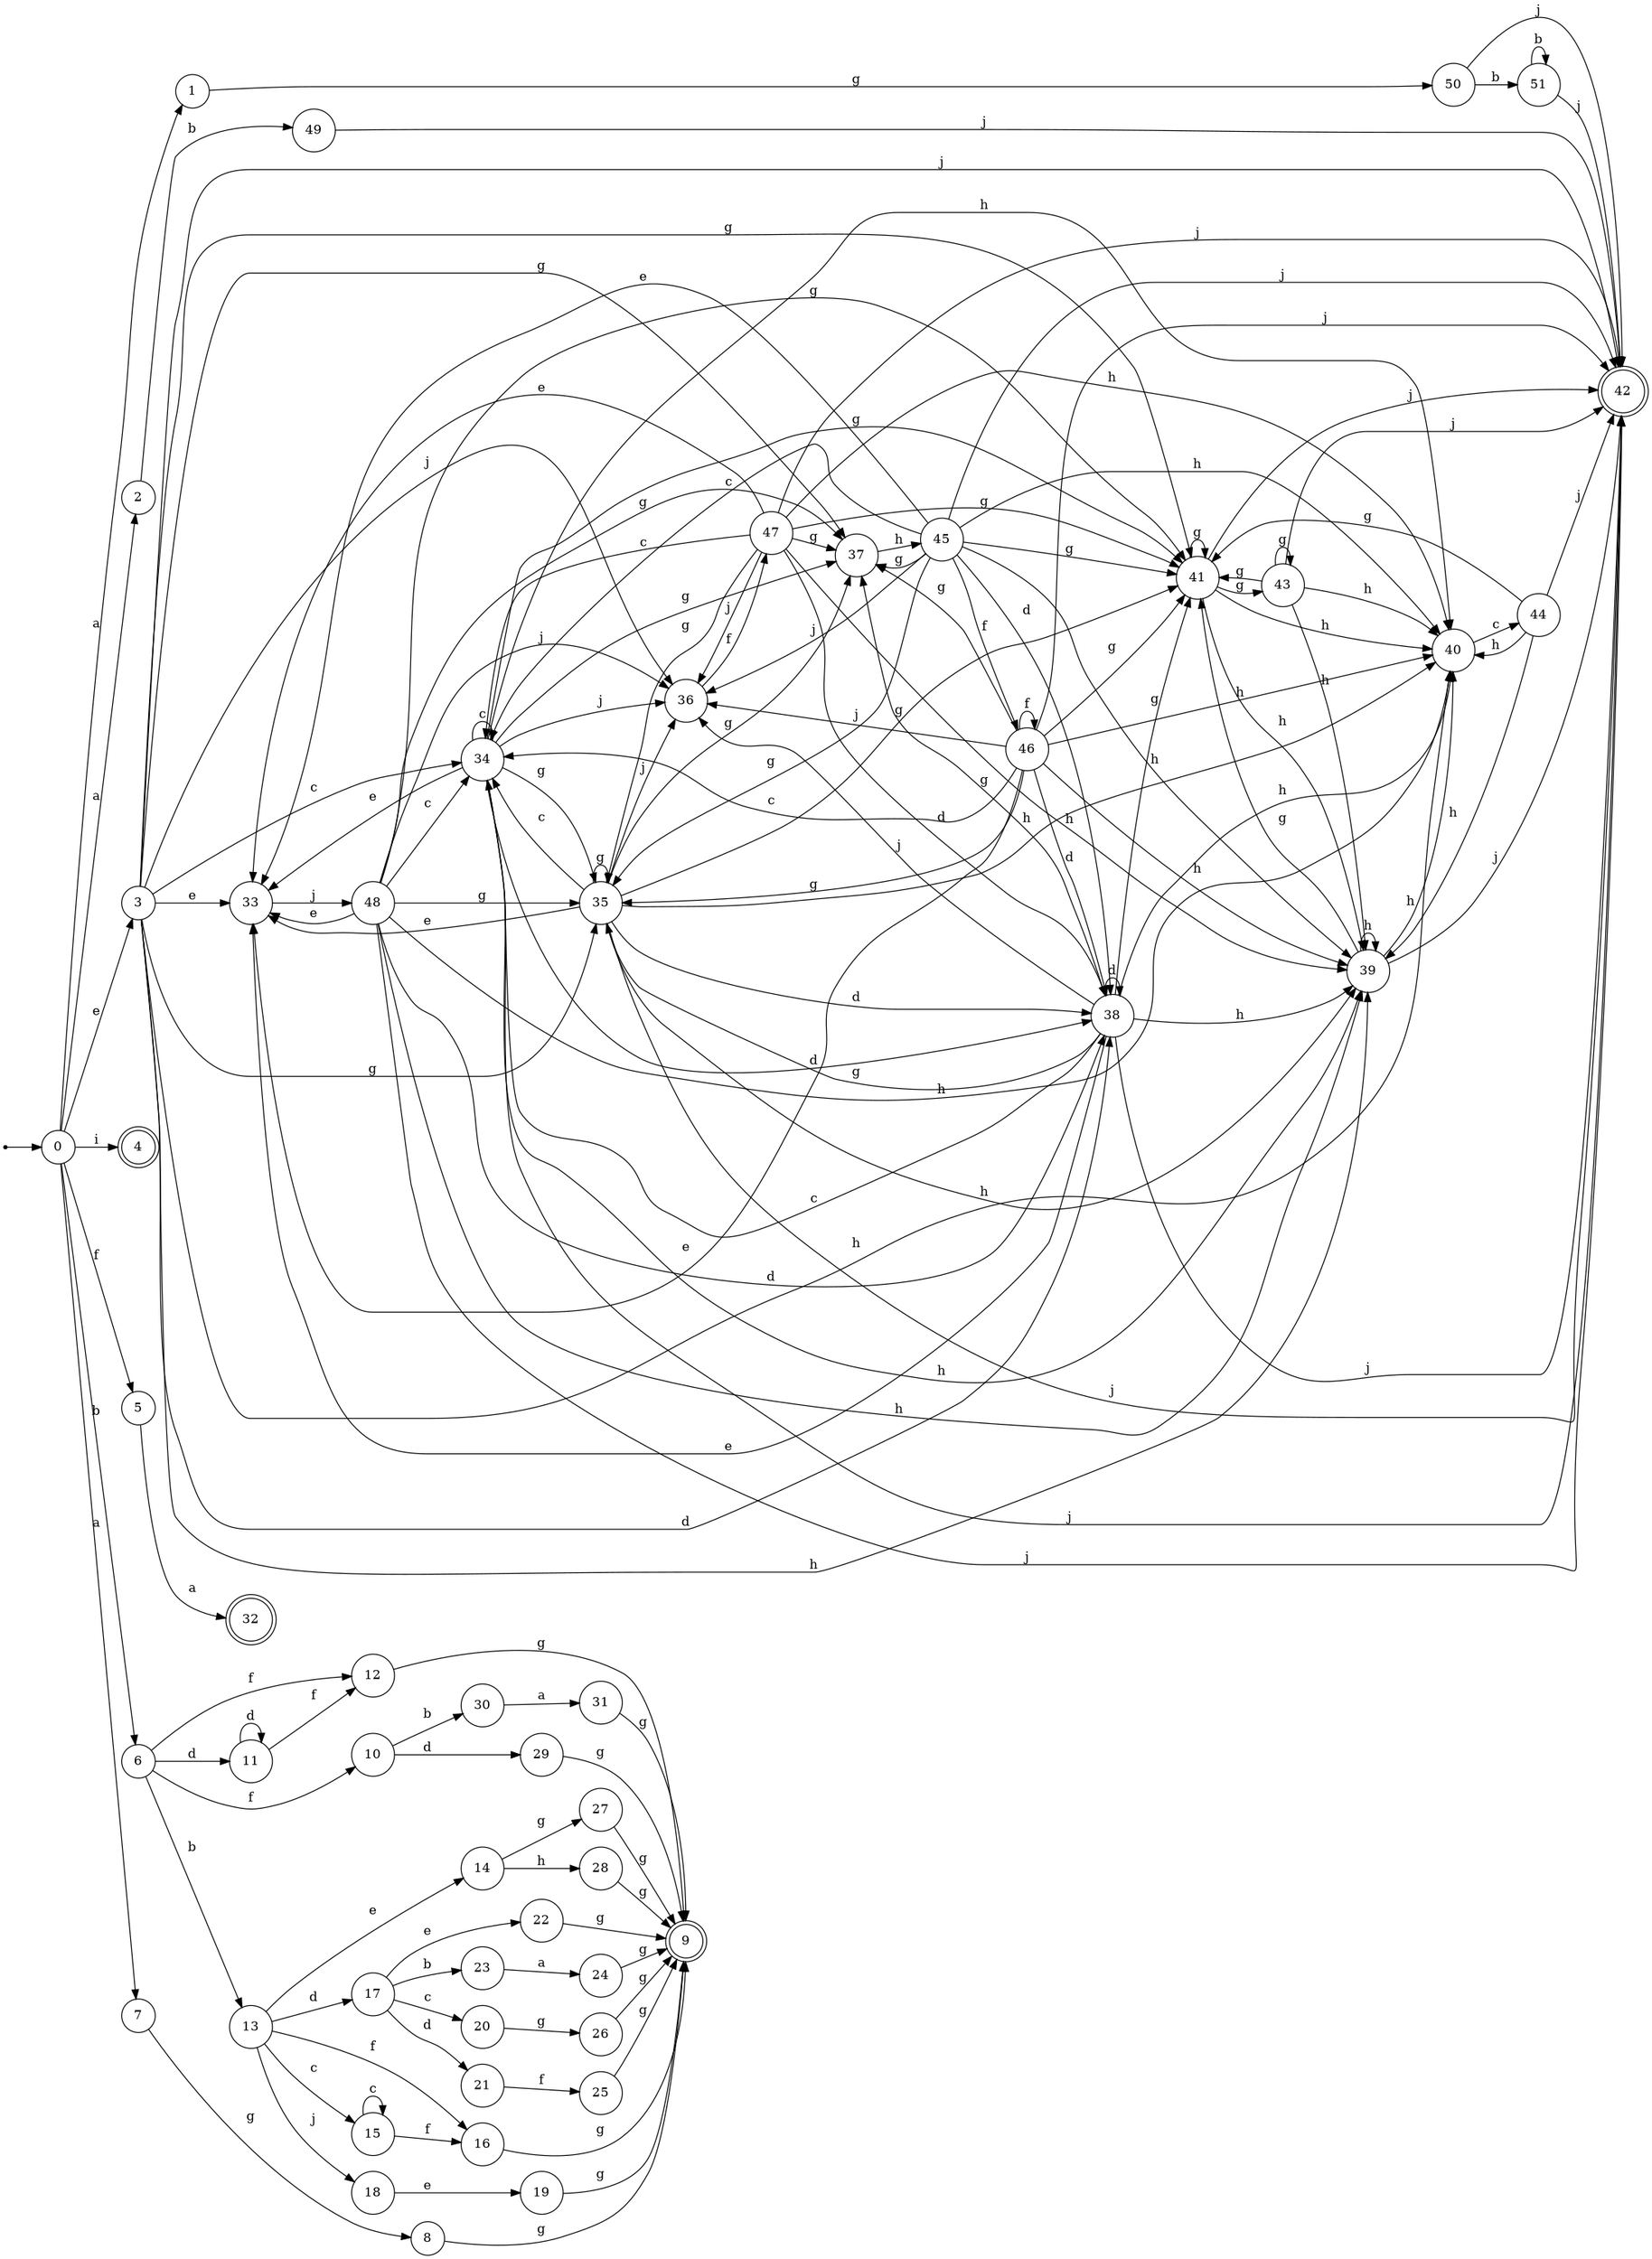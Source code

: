 digraph finite_state_machine {
rankdir=LR;
size="20,20";
node [shape = point]; "dummy0"
node [shape = circle]; "0";
"dummy0" -> "0";
node [shape = circle]; "1";
node [shape = circle]; "2";
node [shape = circle]; "3";
node [shape = doublecircle]; "4";node [shape = circle]; "5";
node [shape = circle]; "6";
node [shape = circle]; "7";
node [shape = circle]; "8";
node [shape = doublecircle]; "9";node [shape = circle]; "10";
node [shape = circle]; "11";
node [shape = circle]; "12";
node [shape = circle]; "13";
node [shape = circle]; "14";
node [shape = circle]; "15";
node [shape = circle]; "16";
node [shape = circle]; "17";
node [shape = circle]; "18";
node [shape = circle]; "19";
node [shape = circle]; "20";
node [shape = circle]; "21";
node [shape = circle]; "22";
node [shape = circle]; "23";
node [shape = circle]; "24";
node [shape = circle]; "25";
node [shape = circle]; "26";
node [shape = circle]; "27";
node [shape = circle]; "28";
node [shape = circle]; "29";
node [shape = circle]; "30";
node [shape = circle]; "31";
node [shape = doublecircle]; "32";node [shape = circle]; "33";
node [shape = circle]; "34";
node [shape = circle]; "35";
node [shape = circle]; "36";
node [shape = circle]; "37";
node [shape = circle]; "38";
node [shape = circle]; "39";
node [shape = circle]; "40";
node [shape = circle]; "41";
node [shape = doublecircle]; "42";node [shape = circle]; "43";
node [shape = circle]; "44";
node [shape = circle]; "45";
node [shape = circle]; "46";
node [shape = circle]; "47";
node [shape = circle]; "48";
node [shape = circle]; "49";
node [shape = circle]; "50";
node [shape = circle]; "51";
"0" -> "1" [label = "a"];
 "0" -> "2" [label = "a"];
 "0" -> "7" [label = "a"];
 "0" -> "3" [label = "e"];
 "0" -> "4" [label = "i"];
 "0" -> "5" [label = "f"];
 "0" -> "6" [label = "b"];
 "7" -> "8" [label = "g"];
 "8" -> "9" [label = "g"];
 "6" -> "10" [label = "f"];
 "6" -> "12" [label = "f"];
 "6" -> "11" [label = "d"];
 "6" -> "13" [label = "b"];
 "13" -> "14" [label = "e"];
 "13" -> "15" [label = "c"];
 "13" -> "16" [label = "f"];
 "13" -> "17" [label = "d"];
 "13" -> "18" [label = "j"];
 "18" -> "19" [label = "e"];
 "19" -> "9" [label = "g"];
 "17" -> "20" [label = "c"];
 "17" -> "21" [label = "d"];
 "17" -> "22" [label = "e"];
 "17" -> "23" [label = "b"];
 "23" -> "24" [label = "a"];
 "24" -> "9" [label = "g"];
 "22" -> "9" [label = "g"];
 "21" -> "25" [label = "f"];
 "25" -> "9" [label = "g"];
 "20" -> "26" [label = "g"];
 "26" -> "9" [label = "g"];
 "16" -> "9" [label = "g"];
 "15" -> "15" [label = "c"];
 "15" -> "16" [label = "f"];
 "14" -> "27" [label = "g"];
 "14" -> "28" [label = "h"];
 "28" -> "9" [label = "g"];
 "27" -> "9" [label = "g"];
 "12" -> "9" [label = "g"];
 "11" -> "11" [label = "d"];
 "11" -> "12" [label = "f"];
 "10" -> "29" [label = "d"];
 "10" -> "30" [label = "b"];
 "30" -> "31" [label = "a"];
 "31" -> "9" [label = "g"];
 "29" -> "9" [label = "g"];
 "5" -> "32" [label = "a"];
 "3" -> "33" [label = "e"];
 "3" -> "34" [label = "c"];
 "3" -> "41" [label = "g"];
 "3" -> "35" [label = "g"];
 "3" -> "37" [label = "g"];
 "3" -> "42" [label = "j"];
 "3" -> "36" [label = "j"];
 "3" -> "38" [label = "d"];
 "3" -> "40" [label = "h"];
 "3" -> "39" [label = "h"];
 "41" -> "41" [label = "g"];
 "41" -> "43" [label = "g"];
 "41" -> "40" [label = "h"];
 "41" -> "39" [label = "h"];
 "41" -> "42" [label = "j"];
 "43" -> "41" [label = "g"];
 "43" -> "43" [label = "g"];
 "43" -> "40" [label = "h"];
 "43" -> "39" [label = "h"];
 "43" -> "42" [label = "j"];
 "40" -> "44" [label = "c"];
 "44" -> "40" [label = "h"];
 "44" -> "39" [label = "h"];
 "44" -> "41" [label = "g"];
 "44" -> "42" [label = "j"];
 "39" -> "40" [label = "h"];
 "39" -> "39" [label = "h"];
 "39" -> "41" [label = "g"];
 "39" -> "42" [label = "j"];
 "38" -> "38" [label = "d"];
 "38" -> "33" [label = "e"];
 "38" -> "34" [label = "c"];
 "38" -> "41" [label = "g"];
 "38" -> "35" [label = "g"];
 "38" -> "37" [label = "g"];
 "38" -> "42" [label = "j"];
 "38" -> "36" [label = "j"];
 "38" -> "40" [label = "h"];
 "38" -> "39" [label = "h"];
 "37" -> "45" [label = "h"];
 "45" -> "41" [label = "g"];
 "45" -> "35" [label = "g"];
 "45" -> "37" [label = "g"];
 "45" -> "46" [label = "f"];
 "45" -> "33" [label = "e"];
 "45" -> "34" [label = "c"];
 "45" -> "42" [label = "j"];
 "45" -> "36" [label = "j"];
 "45" -> "38" [label = "d"];
 "45" -> "40" [label = "h"];
 "45" -> "39" [label = "h"];
 "46" -> "46" [label = "f"];
 "46" -> "41" [label = "g"];
 "46" -> "35" [label = "g"];
 "46" -> "37" [label = "g"];
 "46" -> "33" [label = "e"];
 "46" -> "34" [label = "c"];
 "46" -> "42" [label = "j"];
 "46" -> "36" [label = "j"];
 "46" -> "38" [label = "d"];
 "46" -> "40" [label = "h"];
 "46" -> "39" [label = "h"];
 "36" -> "47" [label = "f"];
 "47" -> "42" [label = "j"];
 "47" -> "36" [label = "j"];
 "47" -> "33" [label = "e"];
 "47" -> "34" [label = "c"];
 "47" -> "41" [label = "g"];
 "47" -> "35" [label = "g"];
 "47" -> "37" [label = "g"];
 "47" -> "38" [label = "d"];
 "47" -> "40" [label = "h"];
 "47" -> "39" [label = "h"];
 "35" -> "41" [label = "g"];
 "35" -> "35" [label = "g"];
 "35" -> "37" [label = "g"];
 "35" -> "33" [label = "e"];
 "35" -> "34" [label = "c"];
 "35" -> "42" [label = "j"];
 "35" -> "36" [label = "j"];
 "35" -> "38" [label = "d"];
 "35" -> "40" [label = "h"];
 "35" -> "39" [label = "h"];
 "34" -> "34" [label = "c"];
 "34" -> "33" [label = "e"];
 "34" -> "41" [label = "g"];
 "34" -> "35" [label = "g"];
 "34" -> "37" [label = "g"];
 "34" -> "42" [label = "j"];
 "34" -> "36" [label = "j"];
 "34" -> "38" [label = "d"];
 "34" -> "40" [label = "h"];
 "34" -> "39" [label = "h"];
 "33" -> "48" [label = "j"];
 "48" -> "33" [label = "e"];
 "48" -> "34" [label = "c"];
 "48" -> "41" [label = "g"];
 "48" -> "35" [label = "g"];
 "48" -> "37" [label = "g"];
 "48" -> "42" [label = "j"];
 "48" -> "36" [label = "j"];
 "48" -> "38" [label = "d"];
 "48" -> "40" [label = "h"];
 "48" -> "39" [label = "h"];
 "2" -> "49" [label = "b"];
 "49" -> "42" [label = "j"];
 "1" -> "50" [label = "g"];
 "50" -> "51" [label = "b"];
 "50" -> "42" [label = "j"];
 "51" -> "51" [label = "b"];
 "51" -> "42" [label = "j"];
 }
